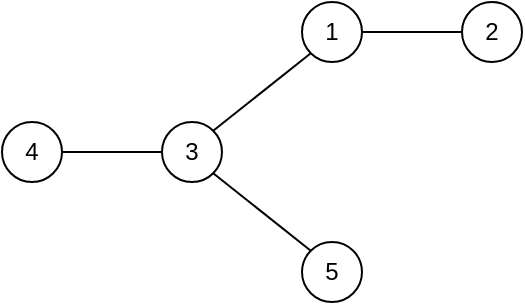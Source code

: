 <mxfile>
    <diagram id="AbJeQt80BJdMGrfpkzbV" name="第 1 页">
        <mxGraphModel dx="930" dy="509" grid="1" gridSize="10" guides="1" tooltips="1" connect="1" arrows="1" fold="1" page="1" pageScale="1" pageWidth="827" pageHeight="1169" math="0" shadow="0">
            <root>
                <mxCell id="0"/>
                <mxCell id="1" parent="0"/>
                <mxCell id="9" style="edgeStyle=none;html=1;exitX=1;exitY=0.5;exitDx=0;exitDy=0;entryX=0;entryY=0.5;entryDx=0;entryDy=0;startArrow=none;startFill=0;endArrow=none;endFill=0;" parent="1" source="2" target="5" edge="1">
                    <mxGeometry relative="1" as="geometry">
                        <Array as="points">
                            <mxPoint x="370" y="605"/>
                        </Array>
                    </mxGeometry>
                </mxCell>
                <mxCell id="2" value="4" style="ellipse;whiteSpace=wrap;html=1;aspect=fixed;" parent="1" vertex="1">
                    <mxGeometry x="310" y="590" width="30" height="30" as="geometry"/>
                </mxCell>
                <mxCell id="10" style="edgeStyle=none;html=1;exitX=1;exitY=0;exitDx=0;exitDy=0;entryX=0;entryY=1;entryDx=0;entryDy=0;startArrow=none;startFill=0;endArrow=none;endFill=0;" parent="1" source="5" target="6" edge="1">
                    <mxGeometry relative="1" as="geometry"/>
                </mxCell>
                <mxCell id="11" style="edgeStyle=none;html=1;exitX=1;exitY=1;exitDx=0;exitDy=0;entryX=0;entryY=0;entryDx=0;entryDy=0;startArrow=none;startFill=0;endArrow=none;endFill=0;" parent="1" source="5" target="8" edge="1">
                    <mxGeometry relative="1" as="geometry"/>
                </mxCell>
                <mxCell id="5" value="3&lt;br&gt;" style="ellipse;whiteSpace=wrap;html=1;aspect=fixed;" parent="1" vertex="1">
                    <mxGeometry x="390" y="590" width="30" height="30" as="geometry"/>
                </mxCell>
                <mxCell id="12" style="edgeStyle=none;html=1;exitX=1;exitY=0.5;exitDx=0;exitDy=0;entryX=0;entryY=0.5;entryDx=0;entryDy=0;startArrow=none;startFill=0;endArrow=none;endFill=0;" parent="1" source="6" target="7" edge="1">
                    <mxGeometry relative="1" as="geometry">
                        <Array as="points">
                            <mxPoint x="510" y="545"/>
                        </Array>
                    </mxGeometry>
                </mxCell>
                <mxCell id="6" value="1" style="ellipse;whiteSpace=wrap;html=1;aspect=fixed;" parent="1" vertex="1">
                    <mxGeometry x="460" y="530" width="30" height="30" as="geometry"/>
                </mxCell>
                <mxCell id="7" value="2" style="ellipse;whiteSpace=wrap;html=1;aspect=fixed;" parent="1" vertex="1">
                    <mxGeometry x="540" y="530" width="30" height="30" as="geometry"/>
                </mxCell>
                <mxCell id="8" value="5" style="ellipse;whiteSpace=wrap;html=1;aspect=fixed;" parent="1" vertex="1">
                    <mxGeometry x="460" y="650" width="30" height="30" as="geometry"/>
                </mxCell>
            </root>
        </mxGraphModel>
    </diagram>
</mxfile>